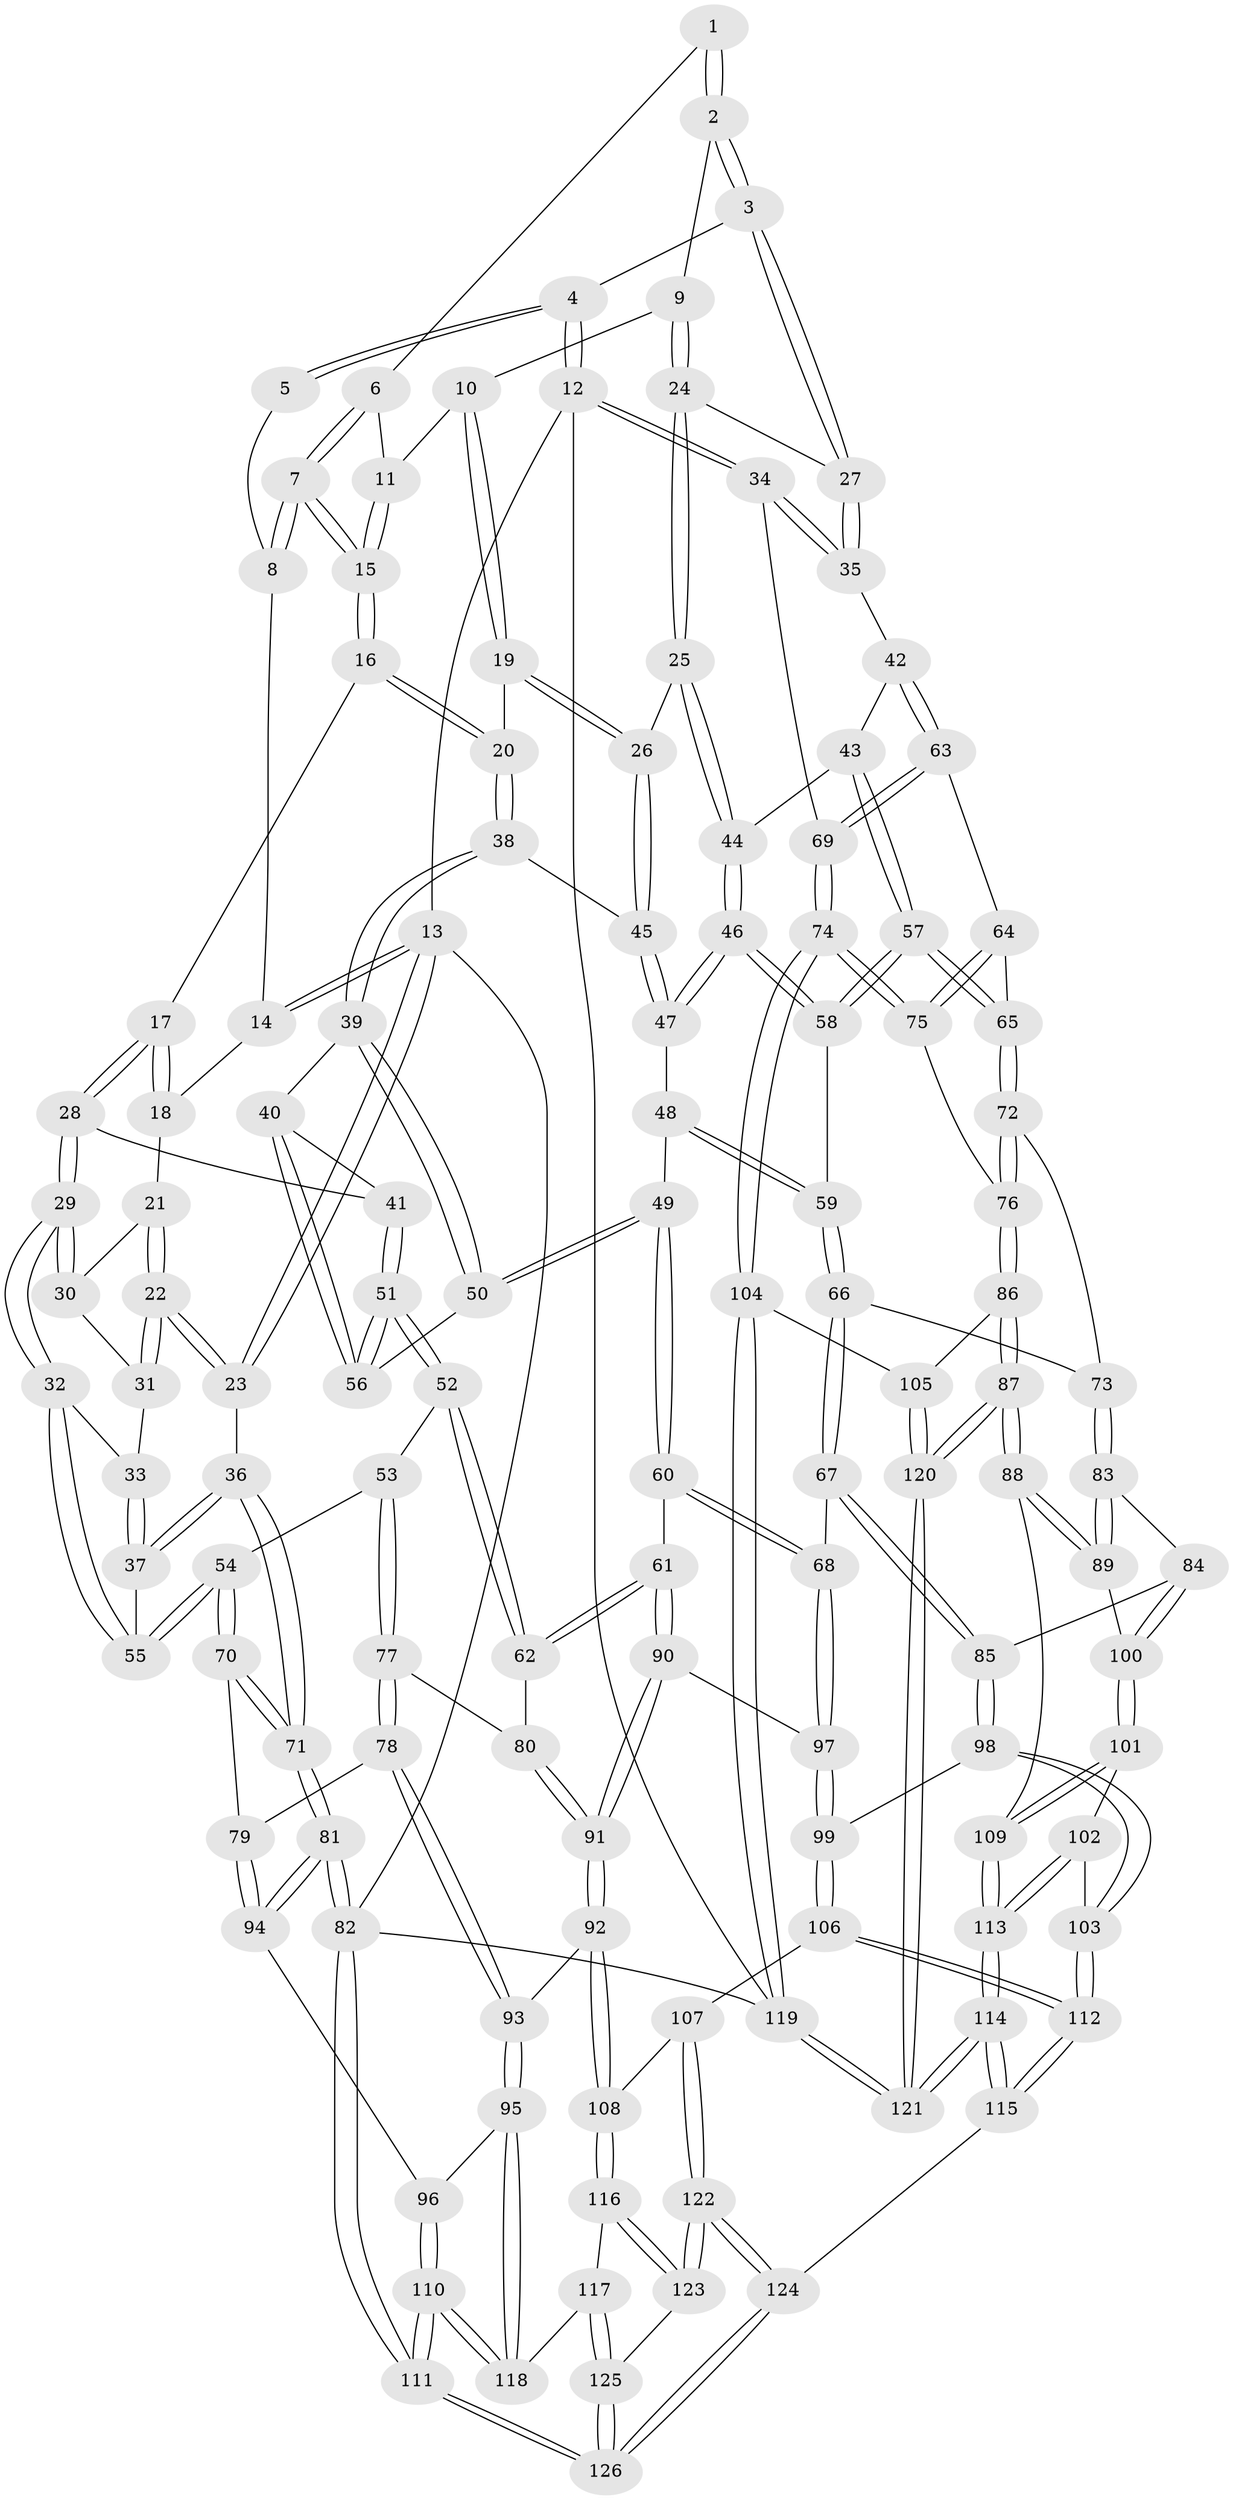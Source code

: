 // coarse degree distribution, {5: 0.28, 4: 0.42, 3: 0.12, 6: 0.1, 8: 0.02, 7: 0.04, 2: 0.02}
// Generated by graph-tools (version 1.1) at 2025/21/03/04/25 18:21:30]
// undirected, 126 vertices, 312 edges
graph export_dot {
graph [start="1"]
  node [color=gray90,style=filled];
  1 [pos="+0.7644606175863237+0"];
  2 [pos="+0.8056260102658569+0.03186626875629293"];
  3 [pos="+0.8844551780300297+0.10245626708177821"];
  4 [pos="+1+0"];
  5 [pos="+0.7639310047275206+0"];
  6 [pos="+0.704724996445818+0.023113805910934104"];
  7 [pos="+0.4666677546710383+0.04174538760706798"];
  8 [pos="+0.40468482795501076+0"];
  9 [pos="+0.7404384529283868+0.1470969589715658"];
  10 [pos="+0.690127464029872+0.13634224143286686"];
  11 [pos="+0.6746585371748094+0.09117679332685004"];
  12 [pos="+1+0"];
  13 [pos="+0+0"];
  14 [pos="+0.1399830669217553+0"];
  15 [pos="+0.4737108605214019+0.09576665263638104"];
  16 [pos="+0.4656032436133401+0.17126407115750297"];
  17 [pos="+0.2920890321458243+0.2145059043637033"];
  18 [pos="+0.17379490025951913+0.050527989830802936"];
  19 [pos="+0.6585909550994781+0.17841571549491334"];
  20 [pos="+0.48673242050561677+0.20292515736957056"];
  21 [pos="+0.1312742788295712+0.1251820506590947"];
  22 [pos="+0+0.2122324901806095"];
  23 [pos="+0+0.21628058356236032"];
  24 [pos="+0.8156418970962637+0.24455461999418643"];
  25 [pos="+0.7941200629543186+0.2751554693191373"];
  26 [pos="+0.7273981580582826+0.2803493591886918"];
  27 [pos="+0.9194850719242456+0.18276297198164437"];
  28 [pos="+0.24180281333002487+0.295779550424548"];
  29 [pos="+0.21391084318512224+0.30354937714247904"];
  30 [pos="+0.11181986944810506+0.19165236190663154"];
  31 [pos="+0.0936625262209018+0.2013233528968645"];
  32 [pos="+0.20532833588692032+0.310224717831943"];
  33 [pos="+0.08043487094185532+0.27134536266151565"];
  34 [pos="+1+0.24442341466928655"];
  35 [pos="+1+0.2503020310501731"];
  36 [pos="+0+0.3789382935306822"];
  37 [pos="+0+0.37039196775260613"];
  38 [pos="+0.5031085433477912+0.2613588807731315"];
  39 [pos="+0.4811041287791491+0.3308761050108606"];
  40 [pos="+0.3346980958510488+0.35697429280405985"];
  41 [pos="+0.2498051560667567+0.30527192750148424"];
  42 [pos="+0.9127818650797742+0.42563624749775725"];
  43 [pos="+0.8298013338874393+0.3792728112519933"];
  44 [pos="+0.8197448435657022+0.36674051156473336"];
  45 [pos="+0.6535212943157965+0.3206310964526622"];
  46 [pos="+0.6972871339270402+0.4296296634556356"];
  47 [pos="+0.6535564605243763+0.32116659279208853"];
  48 [pos="+0.5916518352773049+0.43558404949984836"];
  49 [pos="+0.48705681829247083+0.42204164241394365"];
  50 [pos="+0.4840970528494983+0.413230944840043"];
  51 [pos="+0.2921166665157354+0.5091201275681739"];
  52 [pos="+0.2836414819802328+0.5458574510240195"];
  53 [pos="+0.2434690468048141+0.5495826663238458"];
  54 [pos="+0.1770695344526448+0.506078543101146"];
  55 [pos="+0.13714644845793456+0.3939817649080434"];
  56 [pos="+0.34737432321759154+0.4233811581920586"];
  57 [pos="+0.7584484531117823+0.5165576883993659"];
  58 [pos="+0.6823358340073785+0.48986873542995013"];
  59 [pos="+0.6670695756797256+0.4964973550244161"];
  60 [pos="+0.452907845552099+0.613847204608216"];
  61 [pos="+0.43267578703849763+0.6112649944399546"];
  62 [pos="+0.38857606652277127+0.601720705659457"];
  63 [pos="+0.9090167693362092+0.5036481205623846"];
  64 [pos="+0.8624703558036322+0.5512997255644397"];
  65 [pos="+0.7969964580517057+0.5563851218284132"];
  66 [pos="+0.6080065485607227+0.5841472767779285"];
  67 [pos="+0.48745881877672864+0.6312351180537114"];
  68 [pos="+0.4710722058578919+0.6296287755971456"];
  69 [pos="+1+0.6625479181152862"];
  70 [pos="+0+0.5747068243952623"];
  71 [pos="+0+0.519249302999454"];
  72 [pos="+0.7476075067246657+0.6590338573056891"];
  73 [pos="+0.7373596407865564+0.6622170518806553"];
  74 [pos="+1+0.6686494662814528"];
  75 [pos="+0.916836672714718+0.6805103431979282"];
  76 [pos="+0.8599502562664403+0.7310434162006023"];
  77 [pos="+0.17398071993812989+0.6650381501045615"];
  78 [pos="+0.16283828128835662+0.676979756134637"];
  79 [pos="+0.10146798720023796+0.6831650803046743"];
  80 [pos="+0.2880171016996845+0.7106040012836642"];
  81 [pos="+0+0.7582450541391279"];
  82 [pos="+0+1"];
  83 [pos="+0.6974182530784335+0.7282562937232145"];
  84 [pos="+0.6285023116924193+0.7496082001323155"];
  85 [pos="+0.6054778743643213+0.741493328663177"];
  86 [pos="+0.847407434866597+0.8418477954202537"];
  87 [pos="+0.8406638127241137+0.8492698749231157"];
  88 [pos="+0.7900746137743792+0.8486177264715873"];
  89 [pos="+0.7308724443293472+0.7802986215588473"];
  90 [pos="+0.3038665630922273+0.7816150388279578"];
  91 [pos="+0.2595770534830125+0.8075042363050403"];
  92 [pos="+0.24701889085608886+0.8249623065753293"];
  93 [pos="+0.23244122176967744+0.8254870732556946"];
  94 [pos="+0.05240151216633419+0.7794612985096535"];
  95 [pos="+0.16821686992238405+0.86986566373987"];
  96 [pos="+0.07395656103686944+0.8128715121408026"];
  97 [pos="+0.44909565160704007+0.7474095088624338"];
  98 [pos="+0.5584500197395968+0.8333407917212421"];
  99 [pos="+0.44881630263727557+0.8052824725152388"];
  100 [pos="+0.6481882886092616+0.8240826270234884"];
  101 [pos="+0.6521401429487018+0.8573061604014796"];
  102 [pos="+0.6469751793589437+0.8626556788732667"];
  103 [pos="+0.5823120013157896+0.872022112835396"];
  104 [pos="+1+0.8132098308648695"];
  105 [pos="+1+0.8422945035835449"];
  106 [pos="+0.4402827011438018+0.8250812134895841"];
  107 [pos="+0.36562819393388485+0.8864521803666483"];
  108 [pos="+0.30025448410348093+0.860382544545599"];
  109 [pos="+0.7702854738095102+0.8580854819303699"];
  110 [pos="+0+1"];
  111 [pos="+0+1"];
  112 [pos="+0.5366920468413895+0.9481322830060451"];
  113 [pos="+0.6686399749904808+1"];
  114 [pos="+0.6202060592864224+1"];
  115 [pos="+0.5375457004164762+1"];
  116 [pos="+0.26307259532789323+0.968041596305121"];
  117 [pos="+0.17462812633851163+0.9118915454840782"];
  118 [pos="+0.16310871026619572+0.8920154356470728"];
  119 [pos="+1+1"];
  120 [pos="+0.8709683666204716+1"];
  121 [pos="+0.8945788947028089+1"];
  122 [pos="+0.4046444650911797+1"];
  123 [pos="+0.26581701860102663+0.9740339772798998"];
  124 [pos="+0.44878087479935685+1"];
  125 [pos="+0.19721744489366855+1"];
  126 [pos="+0.17893775685843052+1"];
  1 -- 2;
  1 -- 2;
  1 -- 6;
  2 -- 3;
  2 -- 3;
  2 -- 9;
  3 -- 4;
  3 -- 27;
  3 -- 27;
  4 -- 5;
  4 -- 5;
  4 -- 12;
  4 -- 12;
  5 -- 8;
  6 -- 7;
  6 -- 7;
  6 -- 11;
  7 -- 8;
  7 -- 8;
  7 -- 15;
  7 -- 15;
  8 -- 14;
  9 -- 10;
  9 -- 24;
  9 -- 24;
  10 -- 11;
  10 -- 19;
  10 -- 19;
  11 -- 15;
  11 -- 15;
  12 -- 13;
  12 -- 34;
  12 -- 34;
  12 -- 119;
  13 -- 14;
  13 -- 14;
  13 -- 23;
  13 -- 23;
  13 -- 82;
  14 -- 18;
  15 -- 16;
  15 -- 16;
  16 -- 17;
  16 -- 20;
  16 -- 20;
  17 -- 18;
  17 -- 18;
  17 -- 28;
  17 -- 28;
  18 -- 21;
  19 -- 20;
  19 -- 26;
  19 -- 26;
  20 -- 38;
  20 -- 38;
  21 -- 22;
  21 -- 22;
  21 -- 30;
  22 -- 23;
  22 -- 23;
  22 -- 31;
  22 -- 31;
  23 -- 36;
  24 -- 25;
  24 -- 25;
  24 -- 27;
  25 -- 26;
  25 -- 44;
  25 -- 44;
  26 -- 45;
  26 -- 45;
  27 -- 35;
  27 -- 35;
  28 -- 29;
  28 -- 29;
  28 -- 41;
  29 -- 30;
  29 -- 30;
  29 -- 32;
  29 -- 32;
  30 -- 31;
  31 -- 33;
  32 -- 33;
  32 -- 55;
  32 -- 55;
  33 -- 37;
  33 -- 37;
  34 -- 35;
  34 -- 35;
  34 -- 69;
  35 -- 42;
  36 -- 37;
  36 -- 37;
  36 -- 71;
  36 -- 71;
  37 -- 55;
  38 -- 39;
  38 -- 39;
  38 -- 45;
  39 -- 40;
  39 -- 50;
  39 -- 50;
  40 -- 41;
  40 -- 56;
  40 -- 56;
  41 -- 51;
  41 -- 51;
  42 -- 43;
  42 -- 63;
  42 -- 63;
  43 -- 44;
  43 -- 57;
  43 -- 57;
  44 -- 46;
  44 -- 46;
  45 -- 47;
  45 -- 47;
  46 -- 47;
  46 -- 47;
  46 -- 58;
  46 -- 58;
  47 -- 48;
  48 -- 49;
  48 -- 59;
  48 -- 59;
  49 -- 50;
  49 -- 50;
  49 -- 60;
  49 -- 60;
  50 -- 56;
  51 -- 52;
  51 -- 52;
  51 -- 56;
  51 -- 56;
  52 -- 53;
  52 -- 62;
  52 -- 62;
  53 -- 54;
  53 -- 77;
  53 -- 77;
  54 -- 55;
  54 -- 55;
  54 -- 70;
  54 -- 70;
  57 -- 58;
  57 -- 58;
  57 -- 65;
  57 -- 65;
  58 -- 59;
  59 -- 66;
  59 -- 66;
  60 -- 61;
  60 -- 68;
  60 -- 68;
  61 -- 62;
  61 -- 62;
  61 -- 90;
  61 -- 90;
  62 -- 80;
  63 -- 64;
  63 -- 69;
  63 -- 69;
  64 -- 65;
  64 -- 75;
  64 -- 75;
  65 -- 72;
  65 -- 72;
  66 -- 67;
  66 -- 67;
  66 -- 73;
  67 -- 68;
  67 -- 85;
  67 -- 85;
  68 -- 97;
  68 -- 97;
  69 -- 74;
  69 -- 74;
  70 -- 71;
  70 -- 71;
  70 -- 79;
  71 -- 81;
  71 -- 81;
  72 -- 73;
  72 -- 76;
  72 -- 76;
  73 -- 83;
  73 -- 83;
  74 -- 75;
  74 -- 75;
  74 -- 104;
  74 -- 104;
  75 -- 76;
  76 -- 86;
  76 -- 86;
  77 -- 78;
  77 -- 78;
  77 -- 80;
  78 -- 79;
  78 -- 93;
  78 -- 93;
  79 -- 94;
  79 -- 94;
  80 -- 91;
  80 -- 91;
  81 -- 82;
  81 -- 82;
  81 -- 94;
  81 -- 94;
  82 -- 111;
  82 -- 111;
  82 -- 119;
  83 -- 84;
  83 -- 89;
  83 -- 89;
  84 -- 85;
  84 -- 100;
  84 -- 100;
  85 -- 98;
  85 -- 98;
  86 -- 87;
  86 -- 87;
  86 -- 105;
  87 -- 88;
  87 -- 88;
  87 -- 120;
  87 -- 120;
  88 -- 89;
  88 -- 89;
  88 -- 109;
  89 -- 100;
  90 -- 91;
  90 -- 91;
  90 -- 97;
  91 -- 92;
  91 -- 92;
  92 -- 93;
  92 -- 108;
  92 -- 108;
  93 -- 95;
  93 -- 95;
  94 -- 96;
  95 -- 96;
  95 -- 118;
  95 -- 118;
  96 -- 110;
  96 -- 110;
  97 -- 99;
  97 -- 99;
  98 -- 99;
  98 -- 103;
  98 -- 103;
  99 -- 106;
  99 -- 106;
  100 -- 101;
  100 -- 101;
  101 -- 102;
  101 -- 109;
  101 -- 109;
  102 -- 103;
  102 -- 113;
  102 -- 113;
  103 -- 112;
  103 -- 112;
  104 -- 105;
  104 -- 119;
  104 -- 119;
  105 -- 120;
  105 -- 120;
  106 -- 107;
  106 -- 112;
  106 -- 112;
  107 -- 108;
  107 -- 122;
  107 -- 122;
  108 -- 116;
  108 -- 116;
  109 -- 113;
  109 -- 113;
  110 -- 111;
  110 -- 111;
  110 -- 118;
  110 -- 118;
  111 -- 126;
  111 -- 126;
  112 -- 115;
  112 -- 115;
  113 -- 114;
  113 -- 114;
  114 -- 115;
  114 -- 115;
  114 -- 121;
  114 -- 121;
  115 -- 124;
  116 -- 117;
  116 -- 123;
  116 -- 123;
  117 -- 118;
  117 -- 125;
  117 -- 125;
  119 -- 121;
  119 -- 121;
  120 -- 121;
  120 -- 121;
  122 -- 123;
  122 -- 123;
  122 -- 124;
  122 -- 124;
  123 -- 125;
  124 -- 126;
  124 -- 126;
  125 -- 126;
  125 -- 126;
}
